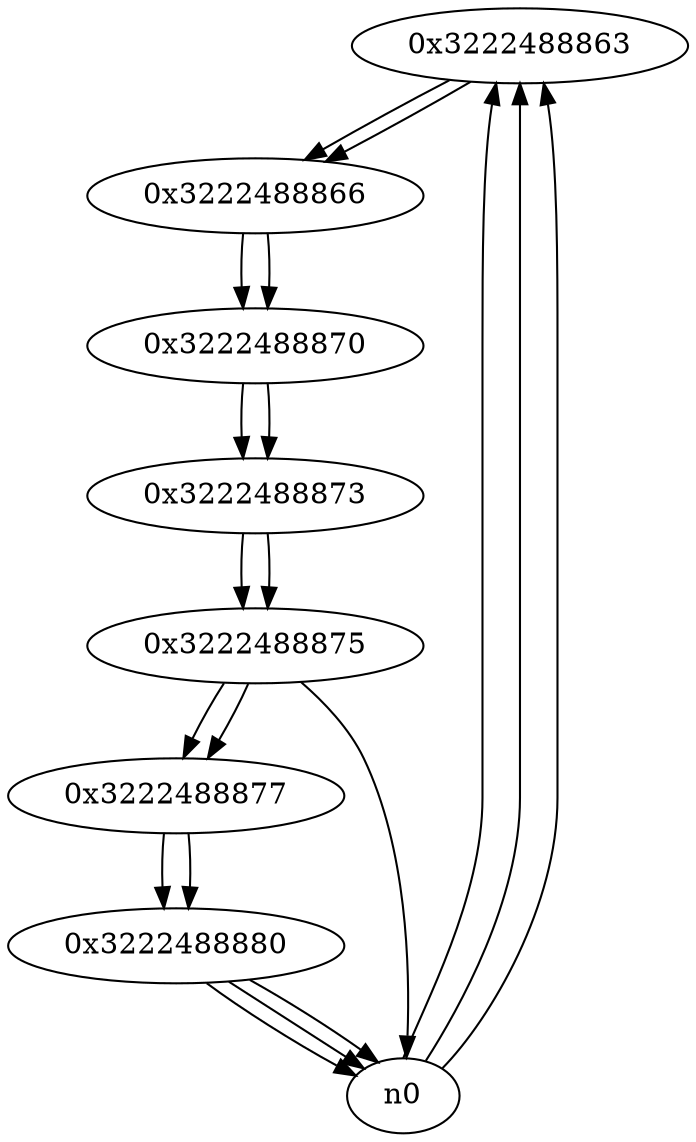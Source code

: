 digraph G{
/* nodes */
  n1 [label="0x3222488863"]
  n2 [label="0x3222488866"]
  n3 [label="0x3222488870"]
  n4 [label="0x3222488873"]
  n5 [label="0x3222488875"]
  n6 [label="0x3222488877"]
  n7 [label="0x3222488880"]
/* edges */
n1 -> n2;
n0 -> n1;
n0 -> n1;
n0 -> n1;
n2 -> n3;
n1 -> n2;
n3 -> n4;
n2 -> n3;
n4 -> n5;
n3 -> n4;
n5 -> n6;
n5 -> n0;
n4 -> n5;
n6 -> n7;
n5 -> n6;
n7 -> n0;
n7 -> n0;
n7 -> n0;
n6 -> n7;
}
